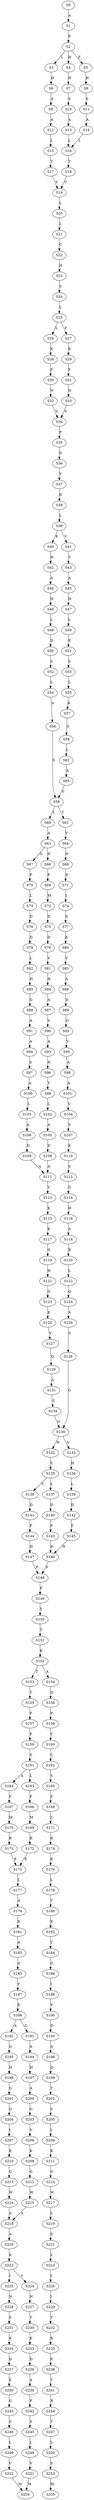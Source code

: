 strict digraph  {
	S0 -> S1 [ label = A ];
	S1 -> S2 [ label = P ];
	S2 -> S3 [ label = L ];
	S2 -> S4 [ label = H ];
	S2 -> S5 [ label = F ];
	S3 -> S6 [ label = H ];
	S4 -> S7 [ label = H ];
	S5 -> S8 [ label = H ];
	S6 -> S9 [ label = A ];
	S7 -> S10 [ label = S ];
	S8 -> S11 [ label = S ];
	S9 -> S12 [ label = A ];
	S10 -> S13 [ label = A ];
	S11 -> S14 [ label = A ];
	S12 -> S15 [ label = L ];
	S13 -> S16 [ label = L ];
	S14 -> S16 [ label = L ];
	S15 -> S17 [ label = T ];
	S16 -> S18 [ label = T ];
	S17 -> S19 [ label = V ];
	S18 -> S19 [ label = V ];
	S19 -> S20 [ label = L ];
	S20 -> S21 [ label = L ];
	S21 -> S22 [ label = C ];
	S22 -> S23 [ label = H ];
	S23 -> S24 [ label = S ];
	S24 -> S25 [ label = L ];
	S25 -> S26 [ label = L ];
	S25 -> S27 [ label = F ];
	S26 -> S28 [ label = K ];
	S27 -> S29 [ label = K ];
	S28 -> S30 [ label = F ];
	S29 -> S31 [ label = F ];
	S30 -> S32 [ label = N ];
	S31 -> S33 [ label = N ];
	S32 -> S34 [ label = V ];
	S33 -> S34 [ label = V ];
	S34 -> S35 [ label = P ];
	S35 -> S36 [ label = D ];
	S36 -> S37 [ label = V ];
	S37 -> S38 [ label = R ];
	S38 -> S39 [ label = L ];
	S39 -> S40 [ label = K ];
	S39 -> S41 [ label = V ];
	S40 -> S42 [ label = H ];
	S41 -> S43 [ label = Y ];
	S42 -> S44 [ label = A ];
	S43 -> S45 [ label = A ];
	S44 -> S46 [ label = H ];
	S45 -> S47 [ label = H ];
	S46 -> S48 [ label = L ];
	S47 -> S49 [ label = L ];
	S48 -> S50 [ label = D ];
	S49 -> S51 [ label = E ];
	S50 -> S52 [ label = S ];
	S51 -> S53 [ label = S ];
	S52 -> S54 [ label = L ];
	S53 -> S55 [ label = L ];
	S54 -> S56 [ label = A ];
	S55 -> S57 [ label = K ];
	S56 -> S58 [ label = S ];
	S57 -> S59 [ label = S ];
	S58 -> S60 [ label = L ];
	S58 -> S61 [ label = T ];
	S59 -> S62 [ label = L ];
	S60 -> S63 [ label = A ];
	S61 -> S64 [ label = V ];
	S62 -> S65 [ label = A ];
	S63 -> S66 [ label = N ];
	S63 -> S67 [ label = G ];
	S64 -> S68 [ label = N ];
	S65 -> S58 [ label = S ];
	S66 -> S69 [ label = P ];
	S67 -> S70 [ label = P ];
	S68 -> S71 [ label = D ];
	S69 -> S72 [ label = M ];
	S70 -> S73 [ label = L ];
	S71 -> S74 [ label = I ];
	S72 -> S75 [ label = D ];
	S73 -> S76 [ label = D ];
	S74 -> S77 [ label = S ];
	S75 -> S78 [ label = D ];
	S76 -> S79 [ label = D ];
	S77 -> S80 [ label = K ];
	S78 -> S81 [ label = V ];
	S79 -> S82 [ label = L ];
	S80 -> S83 [ label = V ];
	S81 -> S84 [ label = H ];
	S82 -> S85 [ label = H ];
	S83 -> S86 [ label = A ];
	S84 -> S87 [ label = A ];
	S85 -> S88 [ label = G ];
	S86 -> S89 [ label = D ];
	S87 -> S90 [ label = V ];
	S88 -> S91 [ label = A ];
	S89 -> S92 [ label = G ];
	S90 -> S93 [ label = A ];
	S91 -> S94 [ label = A ];
	S92 -> S95 [ label = V ];
	S93 -> S96 [ label = N ];
	S94 -> S97 [ label = S ];
	S95 -> S98 [ label = A ];
	S96 -> S99 [ label = T ];
	S97 -> S100 [ label = A ];
	S98 -> S101 [ label = A ];
	S99 -> S102 [ label = L ];
	S100 -> S103 [ label = L ];
	S101 -> S104 [ label = V ];
	S102 -> S105 [ label = A ];
	S103 -> S106 [ label = A ];
	S104 -> S107 [ label = V ];
	S105 -> S108 [ label = D ];
	S106 -> S109 [ label = D ];
	S107 -> S110 [ label = K ];
	S108 -> S111 [ label = A ];
	S109 -> S111 [ label = A ];
	S110 -> S112 [ label = S ];
	S111 -> S113 [ label = V ];
	S112 -> S114 [ label = G ];
	S113 -> S115 [ label = K ];
	S114 -> S116 [ label = H ];
	S115 -> S117 [ label = K ];
	S116 -> S118 [ label = A ];
	S117 -> S119 [ label = G ];
	S118 -> S120 [ label = R ];
	S119 -> S121 [ label = H ];
	S120 -> S122 [ label = L ];
	S121 -> S123 [ label = G ];
	S122 -> S124 [ label = Q ];
	S123 -> S125 [ label = K ];
	S124 -> S126 [ label = A ];
	S125 -> S127 [ label = V ];
	S126 -> S128 [ label = S ];
	S127 -> S129 [ label = Q ];
	S128 -> S130 [ label = G ];
	S129 -> S131 [ label = A ];
	S130 -> S132 [ label = H ];
	S130 -> S133 [ label = S ];
	S131 -> S134 [ label = S ];
	S132 -> S135 [ label = S ];
	S133 -> S136 [ label = H ];
	S134 -> S130 [ label = G ];
	S135 -> S137 [ label = L ];
	S135 -> S138 [ label = V ];
	S136 -> S139 [ label = L ];
	S137 -> S140 [ label = D ];
	S138 -> S141 [ label = D ];
	S139 -> S142 [ label = D ];
	S140 -> S143 [ label = F ];
	S141 -> S144 [ label = F ];
	S142 -> S145 [ label = F ];
	S143 -> S146 [ label = H ];
	S144 -> S147 [ label = H ];
	S145 -> S146 [ label = H ];
	S146 -> S148 [ label = P ];
	S147 -> S148 [ label = P ];
	S148 -> S149 [ label = F ];
	S149 -> S150 [ label = Y ];
	S150 -> S151 [ label = T ];
	S151 -> S152 [ label = K ];
	S152 -> S153 [ label = T ];
	S152 -> S154 [ label = A ];
	S153 -> S155 [ label = T ];
	S154 -> S156 [ label = Q ];
	S155 -> S157 [ label = P ];
	S156 -> S158 [ label = P ];
	S157 -> S159 [ label = F ];
	S158 -> S160 [ label = Y ];
	S159 -> S161 [ label = S ];
	S160 -> S162 [ label = C ];
	S161 -> S163 [ label = L ];
	S161 -> S164 [ label = A ];
	S162 -> S165 [ label = S ];
	S163 -> S166 [ label = F ];
	S164 -> S167 [ label = F ];
	S165 -> S168 [ label = F ];
	S166 -> S169 [ label = M ];
	S167 -> S170 [ label = M ];
	S168 -> S171 [ label = L ];
	S169 -> S172 [ label = R ];
	S170 -> S173 [ label = R ];
	S171 -> S174 [ label = R ];
	S172 -> S175 [ label = E ];
	S173 -> S175 [ label = E ];
	S174 -> S176 [ label = E ];
	S175 -> S177 [ label = L ];
	S176 -> S178 [ label = L ];
	S177 -> S179 [ label = A ];
	S178 -> S180 [ label = T ];
	S179 -> S181 [ label = E ];
	S180 -> S182 [ label = E ];
	S181 -> S183 [ label = A ];
	S182 -> S184 [ label = T ];
	S183 -> S185 [ label = G ];
	S184 -> S186 [ label = G ];
	S185 -> S187 [ label = Y ];
	S186 -> S188 [ label = I ];
	S187 -> S189 [ label = E ];
	S188 -> S190 [ label = V ];
	S189 -> S191 [ label = G ];
	S189 -> S192 [ label = A ];
	S190 -> S193 [ label = D ];
	S191 -> S194 [ label = A ];
	S192 -> S195 [ label = G ];
	S193 -> S196 [ label = A ];
	S194 -> S197 [ label = H ];
	S195 -> S198 [ label = H ];
	S196 -> S199 [ label = Q ];
	S197 -> S200 [ label = A ];
	S198 -> S201 [ label = G ];
	S199 -> S202 [ label = T ];
	S200 -> S203 [ label = G ];
	S201 -> S204 [ label = G ];
	S202 -> S205 [ label = S ];
	S203 -> S206 [ label = V ];
	S204 -> S207 [ label = I ];
	S205 -> S208 [ label = I ];
	S206 -> S209 [ label = K ];
	S207 -> S210 [ label = K ];
	S208 -> S211 [ label = K ];
	S209 -> S212 [ label = G ];
	S210 -> S213 [ label = G ];
	S211 -> S214 [ label = S ];
	S212 -> S215 [ label = W ];
	S213 -> S216 [ label = W ];
	S214 -> S217 [ label = W ];
	S215 -> S218 [ label = A ];
	S216 -> S218 [ label = A ];
	S217 -> S219 [ label = L ];
	S218 -> S220 [ label = A ];
	S219 -> S221 [ label = S ];
	S220 -> S222 [ label = K ];
	S221 -> S223 [ label = L ];
	S222 -> S224 [ label = V ];
	S222 -> S225 [ label = I ];
	S223 -> S226 [ label = I ];
	S224 -> S227 [ label = N ];
	S225 -> S228 [ label = N ];
	S226 -> S229 [ label = I ];
	S227 -> S230 [ label = T ];
	S228 -> S231 [ label = S ];
	S229 -> S232 [ label = T ];
	S230 -> S233 [ label = K ];
	S231 -> S234 [ label = K ];
	S232 -> S235 [ label = R ];
	S233 -> S236 [ label = D ];
	S234 -> S237 [ label = D ];
	S235 -> S238 [ label = E ];
	S236 -> S239 [ label = A ];
	S237 -> S240 [ label = E ];
	S238 -> S241 [ label = T ];
	S239 -> S242 [ label = P ];
	S240 -> S243 [ label = G ];
	S241 -> S244 [ label = R ];
	S242 -> S245 [ label = S ];
	S243 -> S246 [ label = S ];
	S244 -> S247 [ label = T ];
	S245 -> S248 [ label = L ];
	S246 -> S249 [ label = L ];
	S247 -> S250 [ label = L ];
	S248 -> S251 [ label = V ];
	S249 -> S252 [ label = V ];
	S250 -> S253 [ label = S ];
	S251 -> S254 [ label = M ];
	S252 -> S254 [ label = M ];
	S253 -> S255 [ label = M ];
}

